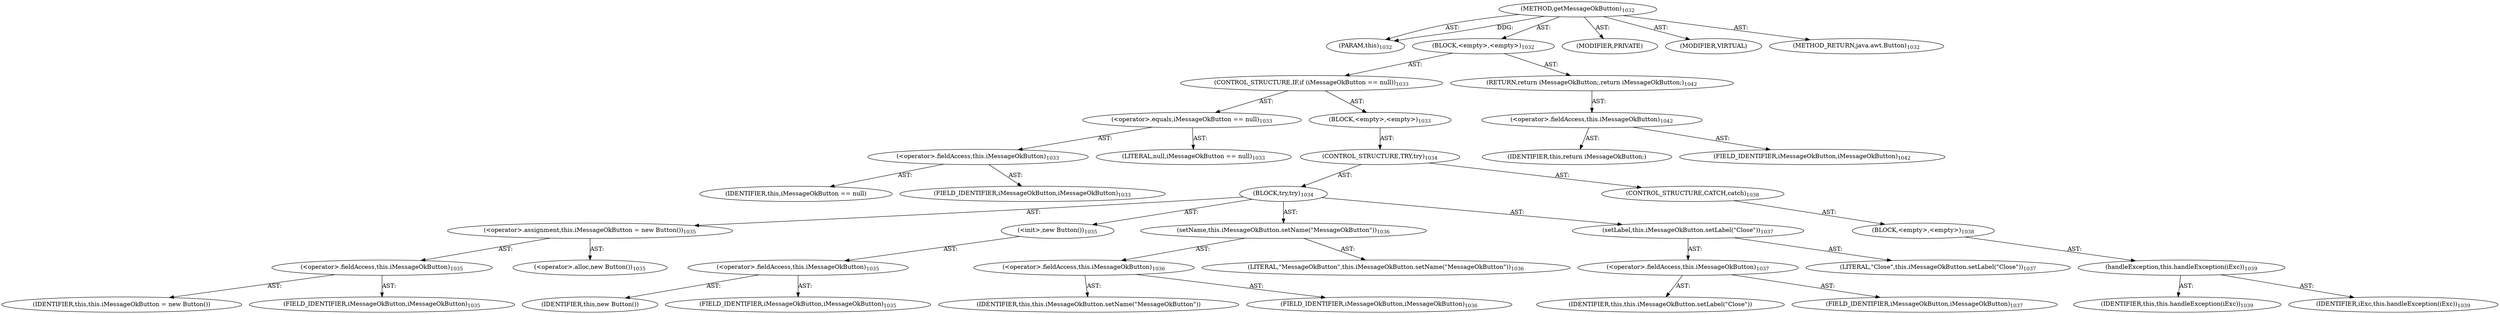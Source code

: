 digraph "getMessageOkButton" {  
"111669149752" [label = <(METHOD,getMessageOkButton)<SUB>1032</SUB>> ]
"115964117037" [label = <(PARAM,this)<SUB>1032</SUB>> ]
"25769803971" [label = <(BLOCK,&lt;empty&gt;,&lt;empty&gt;)<SUB>1032</SUB>> ]
"47244640386" [label = <(CONTROL_STRUCTURE,IF,if (iMessageOkButton == null))<SUB>1033</SUB>> ]
"30064772171" [label = <(&lt;operator&gt;.equals,iMessageOkButton == null)<SUB>1033</SUB>> ]
"30064772172" [label = <(&lt;operator&gt;.fieldAccess,this.iMessageOkButton)<SUB>1033</SUB>> ]
"68719477440" [label = <(IDENTIFIER,this,iMessageOkButton == null)> ]
"55834575238" [label = <(FIELD_IDENTIFIER,iMessageOkButton,iMessageOkButton)<SUB>1033</SUB>> ]
"90194313449" [label = <(LITERAL,null,iMessageOkButton == null)<SUB>1033</SUB>> ]
"25769803972" [label = <(BLOCK,&lt;empty&gt;,&lt;empty&gt;)<SUB>1033</SUB>> ]
"47244640387" [label = <(CONTROL_STRUCTURE,TRY,try)<SUB>1034</SUB>> ]
"25769803973" [label = <(BLOCK,try,try)<SUB>1034</SUB>> ]
"30064772173" [label = <(&lt;operator&gt;.assignment,this.iMessageOkButton = new Button())<SUB>1035</SUB>> ]
"30064772174" [label = <(&lt;operator&gt;.fieldAccess,this.iMessageOkButton)<SUB>1035</SUB>> ]
"68719477441" [label = <(IDENTIFIER,this,this.iMessageOkButton = new Button())> ]
"55834575239" [label = <(FIELD_IDENTIFIER,iMessageOkButton,iMessageOkButton)<SUB>1035</SUB>> ]
"30064772175" [label = <(&lt;operator&gt;.alloc,new Button())<SUB>1035</SUB>> ]
"30064772176" [label = <(&lt;init&gt;,new Button())<SUB>1035</SUB>> ]
"30064772177" [label = <(&lt;operator&gt;.fieldAccess,this.iMessageOkButton)<SUB>1035</SUB>> ]
"68719477442" [label = <(IDENTIFIER,this,new Button())> ]
"55834575240" [label = <(FIELD_IDENTIFIER,iMessageOkButton,iMessageOkButton)<SUB>1035</SUB>> ]
"30064772178" [label = <(setName,this.iMessageOkButton.setName(&quot;MessageOkButton&quot;))<SUB>1036</SUB>> ]
"30064772179" [label = <(&lt;operator&gt;.fieldAccess,this.iMessageOkButton)<SUB>1036</SUB>> ]
"68719477443" [label = <(IDENTIFIER,this,this.iMessageOkButton.setName(&quot;MessageOkButton&quot;))> ]
"55834575241" [label = <(FIELD_IDENTIFIER,iMessageOkButton,iMessageOkButton)<SUB>1036</SUB>> ]
"90194313450" [label = <(LITERAL,&quot;MessageOkButton&quot;,this.iMessageOkButton.setName(&quot;MessageOkButton&quot;))<SUB>1036</SUB>> ]
"30064772180" [label = <(setLabel,this.iMessageOkButton.setLabel(&quot;Close&quot;))<SUB>1037</SUB>> ]
"30064772181" [label = <(&lt;operator&gt;.fieldAccess,this.iMessageOkButton)<SUB>1037</SUB>> ]
"68719477444" [label = <(IDENTIFIER,this,this.iMessageOkButton.setLabel(&quot;Close&quot;))> ]
"55834575242" [label = <(FIELD_IDENTIFIER,iMessageOkButton,iMessageOkButton)<SUB>1037</SUB>> ]
"90194313451" [label = <(LITERAL,&quot;Close&quot;,this.iMessageOkButton.setLabel(&quot;Close&quot;))<SUB>1037</SUB>> ]
"47244640388" [label = <(CONTROL_STRUCTURE,CATCH,catch)<SUB>1038</SUB>> ]
"25769803974" [label = <(BLOCK,&lt;empty&gt;,&lt;empty&gt;)<SUB>1038</SUB>> ]
"30064772182" [label = <(handleException,this.handleException(iExc))<SUB>1039</SUB>> ]
"68719476905" [label = <(IDENTIFIER,this,this.handleException(iExc))<SUB>1039</SUB>> ]
"68719477445" [label = <(IDENTIFIER,iExc,this.handleException(iExc))<SUB>1039</SUB>> ]
"146028888092" [label = <(RETURN,return iMessageOkButton;,return iMessageOkButton;)<SUB>1042</SUB>> ]
"30064772183" [label = <(&lt;operator&gt;.fieldAccess,this.iMessageOkButton)<SUB>1042</SUB>> ]
"68719477446" [label = <(IDENTIFIER,this,return iMessageOkButton;)> ]
"55834575243" [label = <(FIELD_IDENTIFIER,iMessageOkButton,iMessageOkButton)<SUB>1042</SUB>> ]
"133143986334" [label = <(MODIFIER,PRIVATE)> ]
"133143986335" [label = <(MODIFIER,VIRTUAL)> ]
"128849018936" [label = <(METHOD_RETURN,java.awt.Button)<SUB>1032</SUB>> ]
  "111669149752" -> "115964117037"  [ label = "AST: "] 
  "111669149752" -> "25769803971"  [ label = "AST: "] 
  "111669149752" -> "133143986334"  [ label = "AST: "] 
  "111669149752" -> "133143986335"  [ label = "AST: "] 
  "111669149752" -> "128849018936"  [ label = "AST: "] 
  "25769803971" -> "47244640386"  [ label = "AST: "] 
  "25769803971" -> "146028888092"  [ label = "AST: "] 
  "47244640386" -> "30064772171"  [ label = "AST: "] 
  "47244640386" -> "25769803972"  [ label = "AST: "] 
  "30064772171" -> "30064772172"  [ label = "AST: "] 
  "30064772171" -> "90194313449"  [ label = "AST: "] 
  "30064772172" -> "68719477440"  [ label = "AST: "] 
  "30064772172" -> "55834575238"  [ label = "AST: "] 
  "25769803972" -> "47244640387"  [ label = "AST: "] 
  "47244640387" -> "25769803973"  [ label = "AST: "] 
  "47244640387" -> "47244640388"  [ label = "AST: "] 
  "25769803973" -> "30064772173"  [ label = "AST: "] 
  "25769803973" -> "30064772176"  [ label = "AST: "] 
  "25769803973" -> "30064772178"  [ label = "AST: "] 
  "25769803973" -> "30064772180"  [ label = "AST: "] 
  "30064772173" -> "30064772174"  [ label = "AST: "] 
  "30064772173" -> "30064772175"  [ label = "AST: "] 
  "30064772174" -> "68719477441"  [ label = "AST: "] 
  "30064772174" -> "55834575239"  [ label = "AST: "] 
  "30064772176" -> "30064772177"  [ label = "AST: "] 
  "30064772177" -> "68719477442"  [ label = "AST: "] 
  "30064772177" -> "55834575240"  [ label = "AST: "] 
  "30064772178" -> "30064772179"  [ label = "AST: "] 
  "30064772178" -> "90194313450"  [ label = "AST: "] 
  "30064772179" -> "68719477443"  [ label = "AST: "] 
  "30064772179" -> "55834575241"  [ label = "AST: "] 
  "30064772180" -> "30064772181"  [ label = "AST: "] 
  "30064772180" -> "90194313451"  [ label = "AST: "] 
  "30064772181" -> "68719477444"  [ label = "AST: "] 
  "30064772181" -> "55834575242"  [ label = "AST: "] 
  "47244640388" -> "25769803974"  [ label = "AST: "] 
  "25769803974" -> "30064772182"  [ label = "AST: "] 
  "30064772182" -> "68719476905"  [ label = "AST: "] 
  "30064772182" -> "68719477445"  [ label = "AST: "] 
  "146028888092" -> "30064772183"  [ label = "AST: "] 
  "30064772183" -> "68719477446"  [ label = "AST: "] 
  "30064772183" -> "55834575243"  [ label = "AST: "] 
  "111669149752" -> "115964117037"  [ label = "DDG: "] 
}
